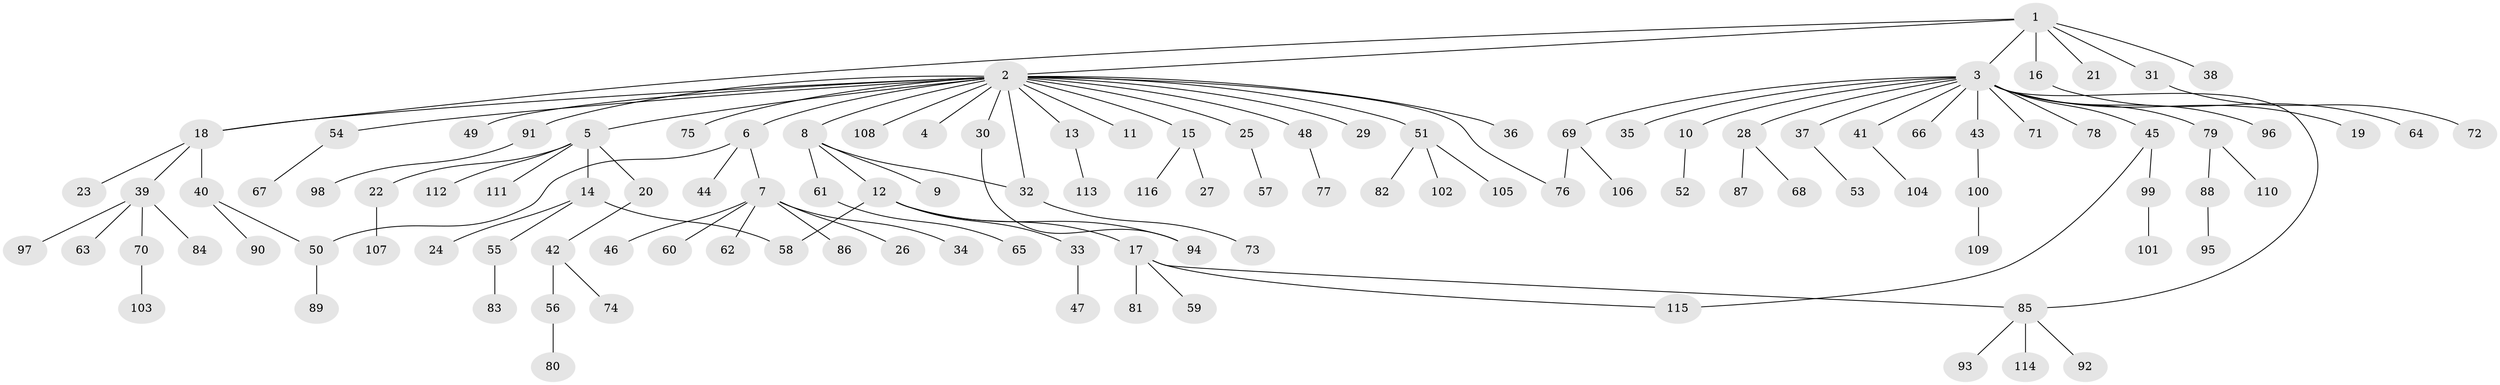 // Generated by graph-tools (version 1.1) at 2025/49/03/09/25 03:49:57]
// undirected, 116 vertices, 123 edges
graph export_dot {
graph [start="1"]
  node [color=gray90,style=filled];
  1;
  2;
  3;
  4;
  5;
  6;
  7;
  8;
  9;
  10;
  11;
  12;
  13;
  14;
  15;
  16;
  17;
  18;
  19;
  20;
  21;
  22;
  23;
  24;
  25;
  26;
  27;
  28;
  29;
  30;
  31;
  32;
  33;
  34;
  35;
  36;
  37;
  38;
  39;
  40;
  41;
  42;
  43;
  44;
  45;
  46;
  47;
  48;
  49;
  50;
  51;
  52;
  53;
  54;
  55;
  56;
  57;
  58;
  59;
  60;
  61;
  62;
  63;
  64;
  65;
  66;
  67;
  68;
  69;
  70;
  71;
  72;
  73;
  74;
  75;
  76;
  77;
  78;
  79;
  80;
  81;
  82;
  83;
  84;
  85;
  86;
  87;
  88;
  89;
  90;
  91;
  92;
  93;
  94;
  95;
  96;
  97;
  98;
  99;
  100;
  101;
  102;
  103;
  104;
  105;
  106;
  107;
  108;
  109;
  110;
  111;
  112;
  113;
  114;
  115;
  116;
  1 -- 2;
  1 -- 3;
  1 -- 16;
  1 -- 18;
  1 -- 21;
  1 -- 31;
  1 -- 38;
  2 -- 4;
  2 -- 5;
  2 -- 6;
  2 -- 8;
  2 -- 11;
  2 -- 13;
  2 -- 15;
  2 -- 18;
  2 -- 25;
  2 -- 29;
  2 -- 30;
  2 -- 32;
  2 -- 36;
  2 -- 48;
  2 -- 49;
  2 -- 51;
  2 -- 54;
  2 -- 75;
  2 -- 76;
  2 -- 91;
  2 -- 108;
  3 -- 10;
  3 -- 19;
  3 -- 28;
  3 -- 35;
  3 -- 37;
  3 -- 41;
  3 -- 43;
  3 -- 45;
  3 -- 66;
  3 -- 69;
  3 -- 71;
  3 -- 78;
  3 -- 79;
  3 -- 85;
  3 -- 96;
  5 -- 14;
  5 -- 20;
  5 -- 22;
  5 -- 111;
  5 -- 112;
  6 -- 7;
  6 -- 44;
  6 -- 50;
  7 -- 26;
  7 -- 34;
  7 -- 46;
  7 -- 60;
  7 -- 62;
  7 -- 86;
  8 -- 9;
  8 -- 12;
  8 -- 32;
  8 -- 61;
  10 -- 52;
  12 -- 17;
  12 -- 33;
  12 -- 58;
  12 -- 94;
  13 -- 113;
  14 -- 24;
  14 -- 55;
  14 -- 58;
  15 -- 27;
  15 -- 116;
  16 -- 64;
  17 -- 59;
  17 -- 81;
  17 -- 85;
  17 -- 115;
  18 -- 23;
  18 -- 39;
  18 -- 40;
  20 -- 42;
  22 -- 107;
  25 -- 57;
  28 -- 68;
  28 -- 87;
  30 -- 94;
  31 -- 72;
  32 -- 73;
  33 -- 47;
  37 -- 53;
  39 -- 63;
  39 -- 70;
  39 -- 84;
  39 -- 97;
  40 -- 50;
  40 -- 90;
  41 -- 104;
  42 -- 56;
  42 -- 74;
  43 -- 100;
  45 -- 99;
  45 -- 115;
  48 -- 77;
  50 -- 89;
  51 -- 82;
  51 -- 102;
  51 -- 105;
  54 -- 67;
  55 -- 83;
  56 -- 80;
  61 -- 65;
  69 -- 76;
  69 -- 106;
  70 -- 103;
  79 -- 88;
  79 -- 110;
  85 -- 92;
  85 -- 93;
  85 -- 114;
  88 -- 95;
  91 -- 98;
  99 -- 101;
  100 -- 109;
}
